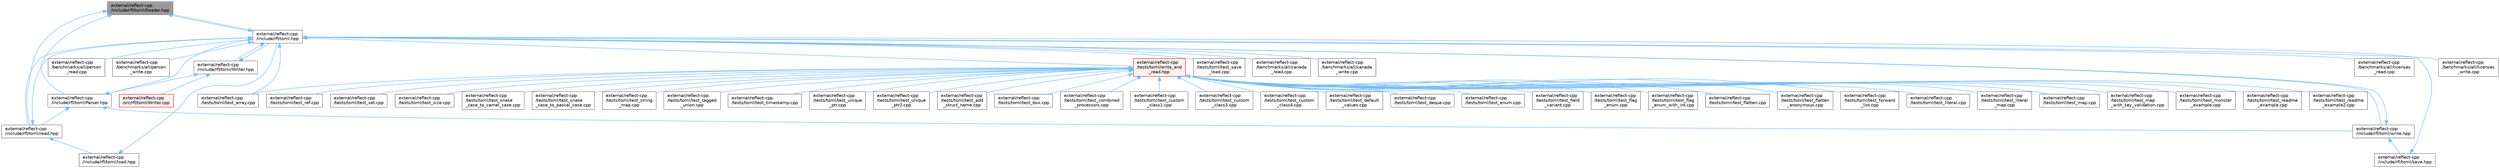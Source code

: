 digraph "external/reflect-cpp/include/rfl/toml/Reader.hpp"
{
 // LATEX_PDF_SIZE
  bgcolor="transparent";
  edge [fontname=Helvetica,fontsize=10,labelfontname=Helvetica,labelfontsize=10];
  node [fontname=Helvetica,fontsize=10,shape=box,height=0.2,width=0.4];
  Node1 [id="Node000001",label="external/reflect-cpp\l/include/rfl/toml/Reader.hpp",height=0.2,width=0.4,color="gray40", fillcolor="grey60", style="filled", fontcolor="black",tooltip=" "];
  Node1 -> Node2 [id="edge1_Node000001_Node000002",dir="back",color="steelblue1",style="solid",tooltip=" "];
  Node2 [id="Node000002",label="external/reflect-cpp\l/include/rfl/toml.hpp",height=0.2,width=0.4,color="grey40", fillcolor="white", style="filled",URL="$toml_8hpp.html",tooltip=" "];
  Node2 -> Node3 [id="edge2_Node000002_Node000003",dir="back",color="steelblue1",style="solid",tooltip=" "];
  Node3 [id="Node000003",label="external/reflect-cpp\l/benchmarks/all/canada\l_read.cpp",height=0.2,width=0.4,color="grey40", fillcolor="white", style="filled",URL="$canada__read_8cpp.html",tooltip=" "];
  Node2 -> Node4 [id="edge3_Node000002_Node000004",dir="back",color="steelblue1",style="solid",tooltip=" "];
  Node4 [id="Node000004",label="external/reflect-cpp\l/benchmarks/all/canada\l_write.cpp",height=0.2,width=0.4,color="grey40", fillcolor="white", style="filled",URL="$canada__write_8cpp.html",tooltip=" "];
  Node2 -> Node5 [id="edge4_Node000002_Node000005",dir="back",color="steelblue1",style="solid",tooltip=" "];
  Node5 [id="Node000005",label="external/reflect-cpp\l/benchmarks/all/licenses\l_read.cpp",height=0.2,width=0.4,color="grey40", fillcolor="white", style="filled",URL="$licenses__read_8cpp.html",tooltip=" "];
  Node2 -> Node6 [id="edge5_Node000002_Node000006",dir="back",color="steelblue1",style="solid",tooltip=" "];
  Node6 [id="Node000006",label="external/reflect-cpp\l/benchmarks/all/licenses\l_write.cpp",height=0.2,width=0.4,color="grey40", fillcolor="white", style="filled",URL="$licenses__write_8cpp.html",tooltip=" "];
  Node2 -> Node7 [id="edge6_Node000002_Node000007",dir="back",color="steelblue1",style="solid",tooltip=" "];
  Node7 [id="Node000007",label="external/reflect-cpp\l/benchmarks/all/person\l_read.cpp",height=0.2,width=0.4,color="grey40", fillcolor="white", style="filled",URL="$person__read_8cpp.html",tooltip=" "];
  Node2 -> Node8 [id="edge7_Node000002_Node000008",dir="back",color="steelblue1",style="solid",tooltip=" "];
  Node8 [id="Node000008",label="external/reflect-cpp\l/benchmarks/all/person\l_write.cpp",height=0.2,width=0.4,color="grey40", fillcolor="white", style="filled",URL="$person__write_8cpp.html",tooltip=" "];
  Node2 -> Node1 [id="edge8_Node000002_Node000001",dir="back",color="steelblue1",style="solid",tooltip=" "];
  Node2 -> Node9 [id="edge9_Node000002_Node000009",dir="back",color="steelblue1",style="solid",tooltip=" "];
  Node9 [id="Node000009",label="external/reflect-cpp\l/include/rfl/toml/Writer.hpp",height=0.2,width=0.4,color="grey40", fillcolor="white", style="filled",URL="$toml_2_writer_8hpp.html",tooltip=" "];
  Node9 -> Node2 [id="edge10_Node000009_Node000002",dir="back",color="steelblue1",style="solid",tooltip=" "];
  Node9 -> Node10 [id="edge11_Node000009_Node000010",dir="back",color="steelblue1",style="solid",tooltip=" "];
  Node10 [id="Node000010",label="external/reflect-cpp\l/include/rfl/toml/Parser.hpp",height=0.2,width=0.4,color="grey40", fillcolor="white", style="filled",URL="$toml_2_parser_8hpp.html",tooltip=" "];
  Node10 -> Node2 [id="edge12_Node000010_Node000002",dir="back",color="steelblue1",style="solid",tooltip=" "];
  Node10 -> Node11 [id="edge13_Node000010_Node000011",dir="back",color="steelblue1",style="solid",tooltip=" "];
  Node11 [id="Node000011",label="external/reflect-cpp\l/include/rfl/toml/read.hpp",height=0.2,width=0.4,color="grey40", fillcolor="white", style="filled",URL="$toml_2read_8hpp.html",tooltip=" "];
  Node11 -> Node2 [id="edge14_Node000011_Node000002",dir="back",color="steelblue1",style="solid",tooltip=" "];
  Node11 -> Node12 [id="edge15_Node000011_Node000012",dir="back",color="steelblue1",style="solid",tooltip=" "];
  Node12 [id="Node000012",label="external/reflect-cpp\l/include/rfl/toml/load.hpp",height=0.2,width=0.4,color="grey40", fillcolor="white", style="filled",URL="$toml_2load_8hpp.html",tooltip=" "];
  Node12 -> Node2 [id="edge16_Node000012_Node000002",dir="back",color="steelblue1",style="solid",tooltip=" "];
  Node10 -> Node13 [id="edge17_Node000010_Node000013",dir="back",color="steelblue1",style="solid",tooltip=" "];
  Node13 [id="Node000013",label="external/reflect-cpp\l/include/rfl/toml/write.hpp",height=0.2,width=0.4,color="grey40", fillcolor="white", style="filled",URL="$toml_2write_8hpp.html",tooltip=" "];
  Node13 -> Node2 [id="edge18_Node000013_Node000002",dir="back",color="steelblue1",style="solid",tooltip=" "];
  Node13 -> Node14 [id="edge19_Node000013_Node000014",dir="back",color="steelblue1",style="solid",tooltip=" "];
  Node14 [id="Node000014",label="external/reflect-cpp\l/include/rfl/toml/save.hpp",height=0.2,width=0.4,color="grey40", fillcolor="white", style="filled",URL="$toml_2save_8hpp.html",tooltip=" "];
  Node14 -> Node2 [id="edge20_Node000014_Node000002",dir="back",color="steelblue1",style="solid",tooltip=" "];
  Node9 -> Node15 [id="edge21_Node000009_Node000015",dir="back",color="steelblue1",style="solid",tooltip=" "];
  Node15 [id="Node000015",label="external/reflect-cpp\l/src/rfl/toml/Writer.cpp",height=0.2,width=0.4,color="red", fillcolor="#FFF0F0", style="filled",URL="$toml_2_writer_8cpp.html",tooltip=" "];
  Node2 -> Node11 [id="edge22_Node000002_Node000011",dir="back",color="steelblue1",style="solid",tooltip=" "];
  Node2 -> Node13 [id="edge23_Node000002_Node000013",dir="back",color="steelblue1",style="solid",tooltip=" "];
  Node2 -> Node17 [id="edge24_Node000002_Node000017",dir="back",color="steelblue1",style="solid",tooltip=" "];
  Node17 [id="Node000017",label="external/reflect-cpp\l/tests/toml/test_array.cpp",height=0.2,width=0.4,color="grey40", fillcolor="white", style="filled",URL="$toml_2test__array_8cpp.html",tooltip=" "];
  Node2 -> Node18 [id="edge25_Node000002_Node000018",dir="back",color="steelblue1",style="solid",tooltip=" "];
  Node18 [id="Node000018",label="external/reflect-cpp\l/tests/toml/test_save\l_load.cpp",height=0.2,width=0.4,color="grey40", fillcolor="white", style="filled",URL="$toml_2test__save__load_8cpp.html",tooltip=" "];
  Node2 -> Node19 [id="edge26_Node000002_Node000019",dir="back",color="steelblue1",style="solid",tooltip=" "];
  Node19 [id="Node000019",label="external/reflect-cpp\l/tests/toml/write_and\l_read.hpp",height=0.2,width=0.4,color="red", fillcolor="#FFF0F0", style="filled",URL="$toml_2write__and__read_8hpp.html",tooltip=" "];
  Node19 -> Node20 [id="edge27_Node000019_Node000020",dir="back",color="steelblue1",style="solid",tooltip=" "];
  Node20 [id="Node000020",label="external/reflect-cpp\l/tests/toml/test_add\l_struct_name.cpp",height=0.2,width=0.4,color="grey40", fillcolor="white", style="filled",URL="$toml_2test__add__struct__name_8cpp.html",tooltip=" "];
  Node19 -> Node17 [id="edge28_Node000019_Node000017",dir="back",color="steelblue1",style="solid",tooltip=" "];
  Node19 -> Node21 [id="edge29_Node000019_Node000021",dir="back",color="steelblue1",style="solid",tooltip=" "];
  Node21 [id="Node000021",label="external/reflect-cpp\l/tests/toml/test_box.cpp",height=0.2,width=0.4,color="grey40", fillcolor="white", style="filled",URL="$toml_2test__box_8cpp.html",tooltip=" "];
  Node19 -> Node22 [id="edge30_Node000019_Node000022",dir="back",color="steelblue1",style="solid",tooltip=" "];
  Node22 [id="Node000022",label="external/reflect-cpp\l/tests/toml/test_combined\l_processors.cpp",height=0.2,width=0.4,color="grey40", fillcolor="white", style="filled",URL="$toml_2test__combined__processors_8cpp.html",tooltip=" "];
  Node19 -> Node23 [id="edge31_Node000019_Node000023",dir="back",color="steelblue1",style="solid",tooltip=" "];
  Node23 [id="Node000023",label="external/reflect-cpp\l/tests/toml/test_custom\l_class1.cpp",height=0.2,width=0.4,color="grey40", fillcolor="white", style="filled",URL="$toml_2test__custom__class1_8cpp.html",tooltip=" "];
  Node19 -> Node24 [id="edge32_Node000019_Node000024",dir="back",color="steelblue1",style="solid",tooltip=" "];
  Node24 [id="Node000024",label="external/reflect-cpp\l/tests/toml/test_custom\l_class3.cpp",height=0.2,width=0.4,color="grey40", fillcolor="white", style="filled",URL="$toml_2test__custom__class3_8cpp.html",tooltip=" "];
  Node19 -> Node25 [id="edge33_Node000019_Node000025",dir="back",color="steelblue1",style="solid",tooltip=" "];
  Node25 [id="Node000025",label="external/reflect-cpp\l/tests/toml/test_custom\l_class4.cpp",height=0.2,width=0.4,color="grey40", fillcolor="white", style="filled",URL="$toml_2test__custom__class4_8cpp.html",tooltip=" "];
  Node19 -> Node26 [id="edge34_Node000019_Node000026",dir="back",color="steelblue1",style="solid",tooltip=" "];
  Node26 [id="Node000026",label="external/reflect-cpp\l/tests/toml/test_default\l_values.cpp",height=0.2,width=0.4,color="grey40", fillcolor="white", style="filled",URL="$toml_2test__default__values_8cpp.html",tooltip=" "];
  Node19 -> Node27 [id="edge35_Node000019_Node000027",dir="back",color="steelblue1",style="solid",tooltip=" "];
  Node27 [id="Node000027",label="external/reflect-cpp\l/tests/toml/test_deque.cpp",height=0.2,width=0.4,color="grey40", fillcolor="white", style="filled",URL="$toml_2test__deque_8cpp.html",tooltip=" "];
  Node19 -> Node28 [id="edge36_Node000019_Node000028",dir="back",color="steelblue1",style="solid",tooltip=" "];
  Node28 [id="Node000028",label="external/reflect-cpp\l/tests/toml/test_enum.cpp",height=0.2,width=0.4,color="grey40", fillcolor="white", style="filled",URL="$toml_2test__enum_8cpp.html",tooltip=" "];
  Node19 -> Node29 [id="edge37_Node000019_Node000029",dir="back",color="steelblue1",style="solid",tooltip=" "];
  Node29 [id="Node000029",label="external/reflect-cpp\l/tests/toml/test_field\l_variant.cpp",height=0.2,width=0.4,color="grey40", fillcolor="white", style="filled",URL="$toml_2test__field__variant_8cpp.html",tooltip=" "];
  Node19 -> Node30 [id="edge38_Node000019_Node000030",dir="back",color="steelblue1",style="solid",tooltip=" "];
  Node30 [id="Node000030",label="external/reflect-cpp\l/tests/toml/test_flag\l_enum.cpp",height=0.2,width=0.4,color="grey40", fillcolor="white", style="filled",URL="$toml_2test__flag__enum_8cpp.html",tooltip=" "];
  Node19 -> Node31 [id="edge39_Node000019_Node000031",dir="back",color="steelblue1",style="solid",tooltip=" "];
  Node31 [id="Node000031",label="external/reflect-cpp\l/tests/toml/test_flag\l_enum_with_int.cpp",height=0.2,width=0.4,color="grey40", fillcolor="white", style="filled",URL="$toml_2test__flag__enum__with__int_8cpp.html",tooltip=" "];
  Node19 -> Node32 [id="edge40_Node000019_Node000032",dir="back",color="steelblue1",style="solid",tooltip=" "];
  Node32 [id="Node000032",label="external/reflect-cpp\l/tests/toml/test_flatten.cpp",height=0.2,width=0.4,color="grey40", fillcolor="white", style="filled",URL="$toml_2test__flatten_8cpp.html",tooltip=" "];
  Node19 -> Node33 [id="edge41_Node000019_Node000033",dir="back",color="steelblue1",style="solid",tooltip=" "];
  Node33 [id="Node000033",label="external/reflect-cpp\l/tests/toml/test_flatten\l_anonymous.cpp",height=0.2,width=0.4,color="grey40", fillcolor="white", style="filled",URL="$toml_2test__flatten__anonymous_8cpp.html",tooltip=" "];
  Node19 -> Node34 [id="edge42_Node000019_Node000034",dir="back",color="steelblue1",style="solid",tooltip=" "];
  Node34 [id="Node000034",label="external/reflect-cpp\l/tests/toml/test_forward\l_list.cpp",height=0.2,width=0.4,color="grey40", fillcolor="white", style="filled",URL="$toml_2test__forward__list_8cpp.html",tooltip=" "];
  Node19 -> Node35 [id="edge43_Node000019_Node000035",dir="back",color="steelblue1",style="solid",tooltip=" "];
  Node35 [id="Node000035",label="external/reflect-cpp\l/tests/toml/test_literal.cpp",height=0.2,width=0.4,color="grey40", fillcolor="white", style="filled",URL="$toml_2test__literal_8cpp.html",tooltip=" "];
  Node19 -> Node36 [id="edge44_Node000019_Node000036",dir="back",color="steelblue1",style="solid",tooltip=" "];
  Node36 [id="Node000036",label="external/reflect-cpp\l/tests/toml/test_literal\l_map.cpp",height=0.2,width=0.4,color="grey40", fillcolor="white", style="filled",URL="$toml_2test__literal__map_8cpp.html",tooltip=" "];
  Node19 -> Node37 [id="edge45_Node000019_Node000037",dir="back",color="steelblue1",style="solid",tooltip=" "];
  Node37 [id="Node000037",label="external/reflect-cpp\l/tests/toml/test_map.cpp",height=0.2,width=0.4,color="grey40", fillcolor="white", style="filled",URL="$toml_2test__map_8cpp.html",tooltip=" "];
  Node19 -> Node38 [id="edge46_Node000019_Node000038",dir="back",color="steelblue1",style="solid",tooltip=" "];
  Node38 [id="Node000038",label="external/reflect-cpp\l/tests/toml/test_map\l_with_key_validation.cpp",height=0.2,width=0.4,color="grey40", fillcolor="white", style="filled",URL="$toml_2test__map__with__key__validation_8cpp.html",tooltip=" "];
  Node19 -> Node39 [id="edge47_Node000019_Node000039",dir="back",color="steelblue1",style="solid",tooltip=" "];
  Node39 [id="Node000039",label="external/reflect-cpp\l/tests/toml/test_monster\l_example.cpp",height=0.2,width=0.4,color="grey40", fillcolor="white", style="filled",URL="$toml_2test__monster__example_8cpp.html",tooltip=" "];
  Node19 -> Node40 [id="edge48_Node000019_Node000040",dir="back",color="steelblue1",style="solid",tooltip=" "];
  Node40 [id="Node000040",label="external/reflect-cpp\l/tests/toml/test_readme\l_example.cpp",height=0.2,width=0.4,color="grey40", fillcolor="white", style="filled",URL="$toml_2test__readme__example_8cpp.html",tooltip=" "];
  Node19 -> Node41 [id="edge49_Node000019_Node000041",dir="back",color="steelblue1",style="solid",tooltip=" "];
  Node41 [id="Node000041",label="external/reflect-cpp\l/tests/toml/test_readme\l_example2.cpp",height=0.2,width=0.4,color="grey40", fillcolor="white", style="filled",URL="$toml_2test__readme__example2_8cpp.html",tooltip=" "];
  Node19 -> Node42 [id="edge50_Node000019_Node000042",dir="back",color="steelblue1",style="solid",tooltip=" "];
  Node42 [id="Node000042",label="external/reflect-cpp\l/tests/toml/test_ref.cpp",height=0.2,width=0.4,color="grey40", fillcolor="white", style="filled",URL="$toml_2test__ref_8cpp.html",tooltip=" "];
  Node19 -> Node43 [id="edge51_Node000019_Node000043",dir="back",color="steelblue1",style="solid",tooltip=" "];
  Node43 [id="Node000043",label="external/reflect-cpp\l/tests/toml/test_set.cpp",height=0.2,width=0.4,color="grey40", fillcolor="white", style="filled",URL="$toml_2test__set_8cpp.html",tooltip=" "];
  Node19 -> Node44 [id="edge52_Node000019_Node000044",dir="back",color="steelblue1",style="solid",tooltip=" "];
  Node44 [id="Node000044",label="external/reflect-cpp\l/tests/toml/test_size.cpp",height=0.2,width=0.4,color="grey40", fillcolor="white", style="filled",URL="$toml_2test__size_8cpp.html",tooltip=" "];
  Node19 -> Node45 [id="edge53_Node000019_Node000045",dir="back",color="steelblue1",style="solid",tooltip=" "];
  Node45 [id="Node000045",label="external/reflect-cpp\l/tests/toml/test_snake\l_case_to_camel_case.cpp",height=0.2,width=0.4,color="grey40", fillcolor="white", style="filled",URL="$toml_2test__snake__case__to__camel__case_8cpp.html",tooltip=" "];
  Node19 -> Node46 [id="edge54_Node000019_Node000046",dir="back",color="steelblue1",style="solid",tooltip=" "];
  Node46 [id="Node000046",label="external/reflect-cpp\l/tests/toml/test_snake\l_case_to_pascal_case.cpp",height=0.2,width=0.4,color="grey40", fillcolor="white", style="filled",URL="$toml_2test__snake__case__to__pascal__case_8cpp.html",tooltip=" "];
  Node19 -> Node47 [id="edge55_Node000019_Node000047",dir="back",color="steelblue1",style="solid",tooltip=" "];
  Node47 [id="Node000047",label="external/reflect-cpp\l/tests/toml/test_string\l_map.cpp",height=0.2,width=0.4,color="grey40", fillcolor="white", style="filled",URL="$toml_2test__string__map_8cpp.html",tooltip=" "];
  Node19 -> Node48 [id="edge56_Node000019_Node000048",dir="back",color="steelblue1",style="solid",tooltip=" "];
  Node48 [id="Node000048",label="external/reflect-cpp\l/tests/toml/test_tagged\l_union.cpp",height=0.2,width=0.4,color="grey40", fillcolor="white", style="filled",URL="$toml_2test__tagged__union_8cpp.html",tooltip=" "];
  Node19 -> Node49 [id="edge57_Node000019_Node000049",dir="back",color="steelblue1",style="solid",tooltip=" "];
  Node49 [id="Node000049",label="external/reflect-cpp\l/tests/toml/test_timestamp.cpp",height=0.2,width=0.4,color="grey40", fillcolor="white", style="filled",URL="$toml_2test__timestamp_8cpp.html",tooltip=" "];
  Node19 -> Node50 [id="edge58_Node000019_Node000050",dir="back",color="steelblue1",style="solid",tooltip=" "];
  Node50 [id="Node000050",label="external/reflect-cpp\l/tests/toml/test_unique\l_ptr.cpp",height=0.2,width=0.4,color="grey40", fillcolor="white", style="filled",URL="$toml_2test__unique__ptr_8cpp.html",tooltip=" "];
  Node19 -> Node51 [id="edge59_Node000019_Node000051",dir="back",color="steelblue1",style="solid",tooltip=" "];
  Node51 [id="Node000051",label="external/reflect-cpp\l/tests/toml/test_unique\l_ptr2.cpp",height=0.2,width=0.4,color="grey40", fillcolor="white", style="filled",URL="$toml_2test__unique__ptr2_8cpp.html",tooltip=" "];
  Node1 -> Node10 [id="edge60_Node000001_Node000010",dir="back",color="steelblue1",style="solid",tooltip=" "];
  Node1 -> Node11 [id="edge61_Node000001_Node000011",dir="back",color="steelblue1",style="solid",tooltip=" "];
}
